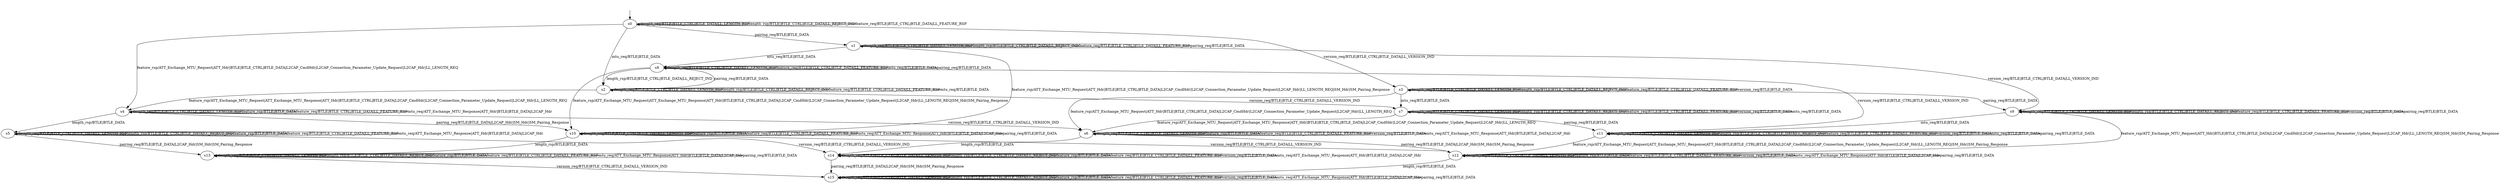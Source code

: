 digraph cyw43455 {
s0 [label=s0];
s1 [label=s1];
s2 [label=s2];
s3 [label=s3];
s4 [label=s4];
s5 [label=s5];
s6 [label=s6];
s7 [label=s7];
s8 [label=s8];
s9 [label=s9];
s10 [label=s10];
s11 [label=s11];
s12 [label=s12];
s13 [label=s13];
s14 [label=s14];
s15 [label=s15];
s0 -> s0  [label="length_req/BTLE|BTLE_CTRL|BTLE_DATA|LL_LENGTH_RSP"];
s0 -> s0  [label="length_rsp/BTLE|BTLE_CTRL|BTLE_DATA|LL_REJECT_IND"];
s0 -> s4  [label="feature_rsp/ATT_Exchange_MTU_Request|ATT_Hdr|BTLE|BTLE_CTRL|BTLE_DATA|L2CAP_CmdHdr|L2CAP_Connection_Parameter_Update_Request|L2CAP_Hdr|LL_LENGTH_REQ"];
s0 -> s0  [label="feature_req/BTLE|BTLE_CTRL|BTLE_DATA|LL_FEATURE_RSP"];
s0 -> s3  [label="version_req/BTLE|BTLE_CTRL|BTLE_DATA|LL_VERSION_IND"];
s0 -> s2  [label="mtu_req/BTLE|BTLE_DATA"];
s0 -> s1  [label="pairing_req/BTLE|BTLE_DATA"];
s1 -> s1  [label="length_req/BTLE|BTLE_CTRL|BTLE_DATA|LL_LENGTH_RSP"];
s1 -> s1  [label="length_rsp/BTLE|BTLE_CTRL|BTLE_DATA|LL_REJECT_IND"];
s1 -> s10  [label="feature_rsp/ATT_Exchange_MTU_Request|ATT_Hdr|BTLE|BTLE_CTRL|BTLE_DATA|L2CAP_CmdHdr|L2CAP_Connection_Parameter_Update_Request|L2CAP_Hdr|LL_LENGTH_REQ|SM_Hdr|SM_Pairing_Response"];
s1 -> s1  [label="feature_req/BTLE|BTLE_CTRL|BTLE_DATA|LL_FEATURE_RSP"];
s1 -> s9  [label="version_req/BTLE|BTLE_CTRL|BTLE_DATA|LL_VERSION_IND"];
s1 -> s8  [label="mtu_req/BTLE|BTLE_DATA"];
s1 -> s1  [label="pairing_req/BTLE|BTLE_DATA"];
s2 -> s2  [label="length_req/BTLE|BTLE_CTRL|BTLE_DATA|LL_LENGTH_RSP"];
s2 -> s2  [label="length_rsp/BTLE|BTLE_CTRL|BTLE_DATA|LL_REJECT_IND"];
s2 -> s4  [label="feature_rsp/ATT_Exchange_MTU_Request|ATT_Exchange_MTU_Response|ATT_Hdr|BTLE|BTLE_CTRL|BTLE_DATA|L2CAP_CmdHdr|L2CAP_Connection_Parameter_Update_Request|L2CAP_Hdr|LL_LENGTH_REQ"];
s2 -> s2  [label="feature_req/BTLE|BTLE_CTRL|BTLE_DATA|LL_FEATURE_RSP"];
s2 -> s7  [label="version_req/BTLE|BTLE_CTRL|BTLE_DATA|LL_VERSION_IND"];
s2 -> s2  [label="mtu_req/BTLE|BTLE_DATA"];
s2 -> s8  [label="pairing_req/BTLE|BTLE_DATA"];
s3 -> s3  [label="length_req/BTLE|BTLE_CTRL|BTLE_DATA|LL_LENGTH_RSP"];
s3 -> s3  [label="length_rsp/BTLE|BTLE_CTRL|BTLE_DATA|LL_REJECT_IND"];
s3 -> s6  [label="feature_rsp/ATT_Exchange_MTU_Request|ATT_Hdr|BTLE|BTLE_CTRL|BTLE_DATA|L2CAP_CmdHdr|L2CAP_Connection_Parameter_Update_Request|L2CAP_Hdr|LL_LENGTH_REQ"];
s3 -> s3  [label="feature_req/BTLE|BTLE_CTRL|BTLE_DATA|LL_FEATURE_RSP"];
s3 -> s3  [label="version_req/BTLE|BTLE_DATA"];
s3 -> s7  [label="mtu_req/BTLE|BTLE_DATA"];
s3 -> s9  [label="pairing_req/BTLE|BTLE_DATA"];
s4 -> s4  [label="length_req/BTLE|BTLE_CTRL|BTLE_DATA|LL_LENGTH_RSP"];
s4 -> s5  [label="length_rsp/BTLE|BTLE_DATA"];
s4 -> s4  [label="feature_rsp/BTLE|BTLE_DATA"];
s4 -> s4  [label="feature_req/BTLE|BTLE_CTRL|BTLE_DATA|LL_FEATURE_RSP"];
s4 -> s6  [label="version_req/BTLE|BTLE_CTRL|BTLE_DATA|LL_VERSION_IND"];
s4 -> s4  [label="mtu_req/ATT_Exchange_MTU_Response|ATT_Hdr|BTLE|BTLE_DATA|L2CAP_Hdr"];
s4 -> s10  [label="pairing_req/BTLE|BTLE_DATA|L2CAP_Hdr|SM_Hdr|SM_Pairing_Response"];
s5 -> s5  [label="length_req/BTLE|BTLE_CTRL|BTLE_DATA|LL_LENGTH_RSP"];
s5 -> s5  [label="length_rsp/BTLE|BTLE_CTRL|BTLE_DATA|LL_REJECT_IND"];
s5 -> s5  [label="feature_rsp/BTLE|BTLE_DATA"];
s5 -> s5  [label="feature_req/BTLE|BTLE_CTRL|BTLE_DATA|LL_FEATURE_RSP"];
s5 -> s14  [label="version_req/BTLE|BTLE_CTRL|BTLE_DATA|LL_VERSION_IND"];
s5 -> s5  [label="mtu_req/ATT_Exchange_MTU_Response|ATT_Hdr|BTLE|BTLE_DATA|L2CAP_Hdr"];
s5 -> s13  [label="pairing_req/BTLE|BTLE_DATA|L2CAP_Hdr|SM_Hdr|SM_Pairing_Response"];
s6 -> s6  [label="length_req/BTLE|BTLE_CTRL|BTLE_DATA|LL_LENGTH_RSP"];
s6 -> s14  [label="length_rsp/BTLE|BTLE_DATA"];
s6 -> s6  [label="feature_rsp/BTLE|BTLE_DATA"];
s6 -> s6  [label="feature_req/BTLE|BTLE_CTRL|BTLE_DATA|LL_FEATURE_RSP"];
s6 -> s6  [label="version_req/BTLE|BTLE_DATA"];
s6 -> s6  [label="mtu_req/ATT_Exchange_MTU_Response|ATT_Hdr|BTLE|BTLE_DATA|L2CAP_Hdr"];
s6 -> s12  [label="pairing_req/BTLE|BTLE_DATA|L2CAP_Hdr|SM_Hdr|SM_Pairing_Response"];
s7 -> s7  [label="length_req/BTLE|BTLE_CTRL|BTLE_DATA|LL_LENGTH_RSP"];
s7 -> s7  [label="length_rsp/BTLE|BTLE_CTRL|BTLE_DATA|LL_REJECT_IND"];
s7 -> s6  [label="feature_rsp/ATT_Exchange_MTU_Request|ATT_Exchange_MTU_Response|ATT_Hdr|BTLE|BTLE_CTRL|BTLE_DATA|L2CAP_CmdHdr|L2CAP_Connection_Parameter_Update_Request|L2CAP_Hdr|LL_LENGTH_REQ"];
s7 -> s7  [label="feature_req/BTLE|BTLE_CTRL|BTLE_DATA|LL_FEATURE_RSP"];
s7 -> s7  [label="version_req/BTLE|BTLE_DATA"];
s7 -> s7  [label="mtu_req/BTLE|BTLE_DATA"];
s7 -> s11  [label="pairing_req/BTLE|BTLE_DATA"];
s8 -> s8  [label="length_req/BTLE|BTLE_CTRL|BTLE_DATA|LL_LENGTH_RSP"];
s8 -> s2  [label="length_rsp/BTLE|BTLE_CTRL|BTLE_DATA|LL_REJECT_IND"];
s8 -> s10  [label="feature_rsp/ATT_Exchange_MTU_Request|ATT_Exchange_MTU_Response|ATT_Hdr|BTLE|BTLE_CTRL|BTLE_DATA|L2CAP_CmdHdr|L2CAP_Connection_Parameter_Update_Request|L2CAP_Hdr|LL_LENGTH_REQ|SM_Hdr|SM_Pairing_Response"];
s8 -> s8  [label="feature_req/BTLE|BTLE_CTRL|BTLE_DATA|LL_FEATURE_RSP"];
s8 -> s11  [label="version_req/BTLE|BTLE_CTRL|BTLE_DATA|LL_VERSION_IND"];
s8 -> s8  [label="mtu_req/BTLE|BTLE_DATA"];
s8 -> s8  [label="pairing_req/BTLE|BTLE_DATA"];
s9 -> s9  [label="length_req/BTLE|BTLE_CTRL|BTLE_DATA|LL_LENGTH_RSP"];
s9 -> s9  [label="length_rsp/BTLE|BTLE_CTRL|BTLE_DATA|LL_REJECT_IND"];
s9 -> s12  [label="feature_rsp/ATT_Exchange_MTU_Request|ATT_Hdr|BTLE|BTLE_CTRL|BTLE_DATA|L2CAP_CmdHdr|L2CAP_Connection_Parameter_Update_Request|L2CAP_Hdr|LL_LENGTH_REQ|SM_Hdr|SM_Pairing_Response"];
s9 -> s9  [label="feature_req/BTLE|BTLE_CTRL|BTLE_DATA|LL_FEATURE_RSP"];
s9 -> s9  [label="version_req/BTLE|BTLE_DATA"];
s9 -> s11  [label="mtu_req/BTLE|BTLE_DATA"];
s9 -> s9  [label="pairing_req/BTLE|BTLE_DATA"];
s10 -> s10  [label="length_req/BTLE|BTLE_CTRL|BTLE_DATA|LL_LENGTH_RSP"];
s10 -> s13  [label="length_rsp/BTLE|BTLE_DATA"];
s10 -> s10  [label="feature_rsp/BTLE|BTLE_DATA"];
s10 -> s10  [label="feature_req/BTLE|BTLE_CTRL|BTLE_DATA|LL_FEATURE_RSP"];
s10 -> s12  [label="version_req/BTLE|BTLE_CTRL|BTLE_DATA|LL_VERSION_IND"];
s10 -> s10  [label="mtu_req/ATT_Exchange_MTU_Response|ATT_Hdr|BTLE|BTLE_DATA|L2CAP_Hdr"];
s10 -> s10  [label="pairing_req/BTLE|BTLE_DATA"];
s11 -> s11  [label="length_req/BTLE|BTLE_CTRL|BTLE_DATA|LL_LENGTH_RSP"];
s11 -> s11  [label="length_rsp/BTLE|BTLE_CTRL|BTLE_DATA|LL_REJECT_IND"];
s11 -> s12  [label="feature_rsp/ATT_Exchange_MTU_Request|ATT_Exchange_MTU_Response|ATT_Hdr|BTLE|BTLE_CTRL|BTLE_DATA|L2CAP_CmdHdr|L2CAP_Connection_Parameter_Update_Request|L2CAP_Hdr|LL_LENGTH_REQ|SM_Hdr|SM_Pairing_Response"];
s11 -> s11  [label="feature_req/BTLE|BTLE_CTRL|BTLE_DATA|LL_FEATURE_RSP"];
s11 -> s11  [label="version_req/BTLE|BTLE_DATA"];
s11 -> s11  [label="mtu_req/BTLE|BTLE_DATA"];
s11 -> s11  [label="pairing_req/BTLE|BTLE_DATA"];
s12 -> s12  [label="length_req/BTLE|BTLE_CTRL|BTLE_DATA|LL_LENGTH_RSP"];
s12 -> s15  [label="length_rsp/BTLE|BTLE_DATA"];
s12 -> s12  [label="feature_rsp/BTLE|BTLE_DATA"];
s12 -> s12  [label="feature_req/BTLE|BTLE_CTRL|BTLE_DATA|LL_FEATURE_RSP"];
s12 -> s12  [label="version_req/BTLE|BTLE_DATA"];
s12 -> s12  [label="mtu_req/ATT_Exchange_MTU_Response|ATT_Hdr|BTLE|BTLE_DATA|L2CAP_Hdr"];
s12 -> s12  [label="pairing_req/BTLE|BTLE_DATA"];
s13 -> s13  [label="length_req/BTLE|BTLE_CTRL|BTLE_DATA|LL_LENGTH_RSP"];
s13 -> s13  [label="length_rsp/BTLE|BTLE_CTRL|BTLE_DATA|LL_REJECT_IND"];
s13 -> s13  [label="feature_rsp/BTLE|BTLE_DATA"];
s13 -> s13  [label="feature_req/BTLE|BTLE_CTRL|BTLE_DATA|LL_FEATURE_RSP"];
s13 -> s15  [label="version_req/BTLE|BTLE_CTRL|BTLE_DATA|LL_VERSION_IND"];
s13 -> s13  [label="mtu_req/ATT_Exchange_MTU_Response|ATT_Hdr|BTLE|BTLE_DATA|L2CAP_Hdr"];
s13 -> s13  [label="pairing_req/BTLE|BTLE_DATA"];
s14 -> s14  [label="length_req/BTLE|BTLE_CTRL|BTLE_DATA|LL_LENGTH_RSP"];
s14 -> s14  [label="length_rsp/BTLE|BTLE_CTRL|BTLE_DATA|LL_REJECT_IND"];
s14 -> s14  [label="feature_rsp/BTLE|BTLE_DATA"];
s14 -> s14  [label="feature_req/BTLE|BTLE_CTRL|BTLE_DATA|LL_FEATURE_RSP"];
s14 -> s14  [label="version_req/BTLE|BTLE_DATA"];
s14 -> s14  [label="mtu_req/ATT_Exchange_MTU_Response|ATT_Hdr|BTLE|BTLE_DATA|L2CAP_Hdr"];
s14 -> s15  [label="pairing_req/BTLE|BTLE_DATA|L2CAP_Hdr|SM_Hdr|SM_Pairing_Response"];
s15 -> s15  [label="length_req/BTLE|BTLE_CTRL|BTLE_DATA|LL_LENGTH_RSP"];
s15 -> s15  [label="length_rsp/BTLE|BTLE_CTRL|BTLE_DATA|LL_REJECT_IND"];
s15 -> s15  [label="feature_rsp/BTLE|BTLE_DATA"];
s15 -> s15  [label="feature_req/BTLE|BTLE_CTRL|BTLE_DATA|LL_FEATURE_RSP"];
s15 -> s15  [label="version_req/BTLE|BTLE_DATA"];
s15 -> s15  [label="mtu_req/ATT_Exchange_MTU_Response|ATT_Hdr|BTLE|BTLE_DATA|L2CAP_Hdr"];
s15 -> s15  [label="pairing_req/BTLE|BTLE_DATA"];
__start0 [label="", shape=none];
__start0 -> s0  [label=""];
}
